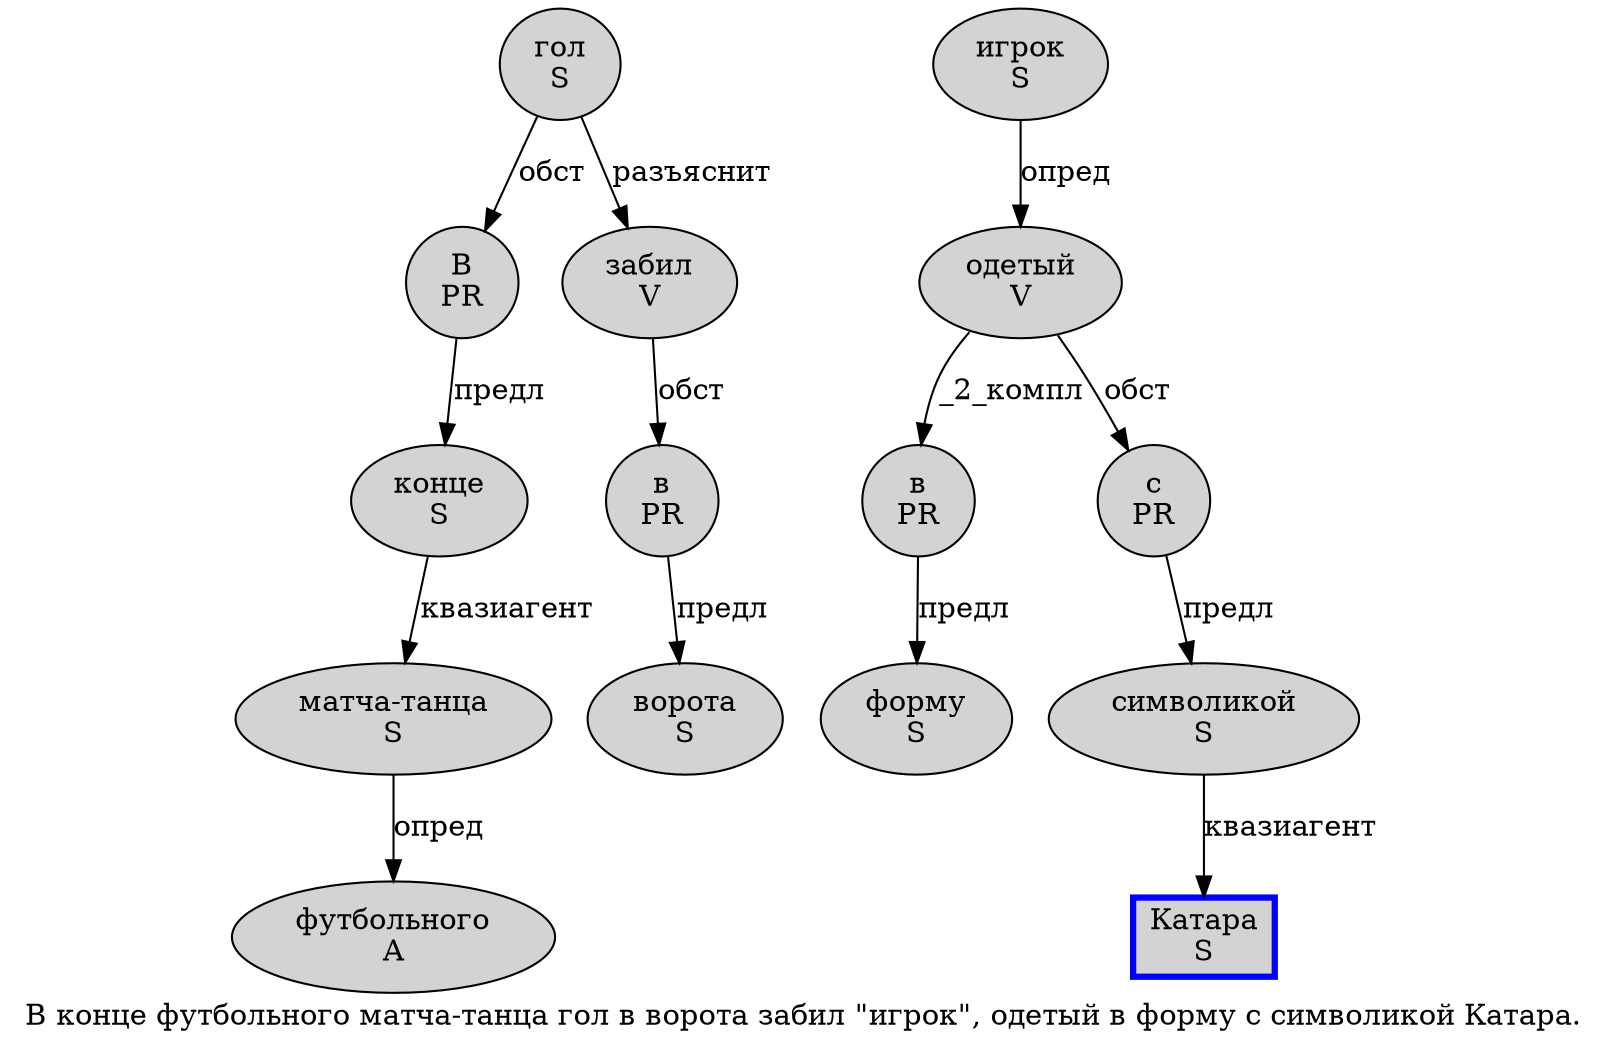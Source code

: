 digraph SENTENCE_293 {
	graph [label="В конце футбольного матча-танца гол в ворота забил \"игрок\", одетый в форму с символикой Катара."]
	node [style=filled]
		0 [label="В
PR" color="" fillcolor=lightgray penwidth=1 shape=ellipse]
		1 [label="конце
S" color="" fillcolor=lightgray penwidth=1 shape=ellipse]
		2 [label="футбольного
A" color="" fillcolor=lightgray penwidth=1 shape=ellipse]
		3 [label="матча-танца
S" color="" fillcolor=lightgray penwidth=1 shape=ellipse]
		4 [label="гол
S" color="" fillcolor=lightgray penwidth=1 shape=ellipse]
		5 [label="в
PR" color="" fillcolor=lightgray penwidth=1 shape=ellipse]
		6 [label="ворота
S" color="" fillcolor=lightgray penwidth=1 shape=ellipse]
		7 [label="забил
V" color="" fillcolor=lightgray penwidth=1 shape=ellipse]
		9 [label="игрок
S" color="" fillcolor=lightgray penwidth=1 shape=ellipse]
		12 [label="одетый
V" color="" fillcolor=lightgray penwidth=1 shape=ellipse]
		13 [label="в
PR" color="" fillcolor=lightgray penwidth=1 shape=ellipse]
		14 [label="форму
S" color="" fillcolor=lightgray penwidth=1 shape=ellipse]
		15 [label="с
PR" color="" fillcolor=lightgray penwidth=1 shape=ellipse]
		16 [label="символикой
S" color="" fillcolor=lightgray penwidth=1 shape=ellipse]
		17 [label="Катара
S" color=blue fillcolor=lightgray penwidth=3 shape=box]
			9 -> 12 [label="опред"]
			12 -> 13 [label="_2_компл"]
			12 -> 15 [label="обст"]
			3 -> 2 [label="опред"]
			16 -> 17 [label="квазиагент"]
			4 -> 0 [label="обст"]
			4 -> 7 [label="разъяснит"]
			0 -> 1 [label="предл"]
			1 -> 3 [label="квазиагент"]
			7 -> 5 [label="обст"]
			5 -> 6 [label="предл"]
			15 -> 16 [label="предл"]
			13 -> 14 [label="предл"]
}